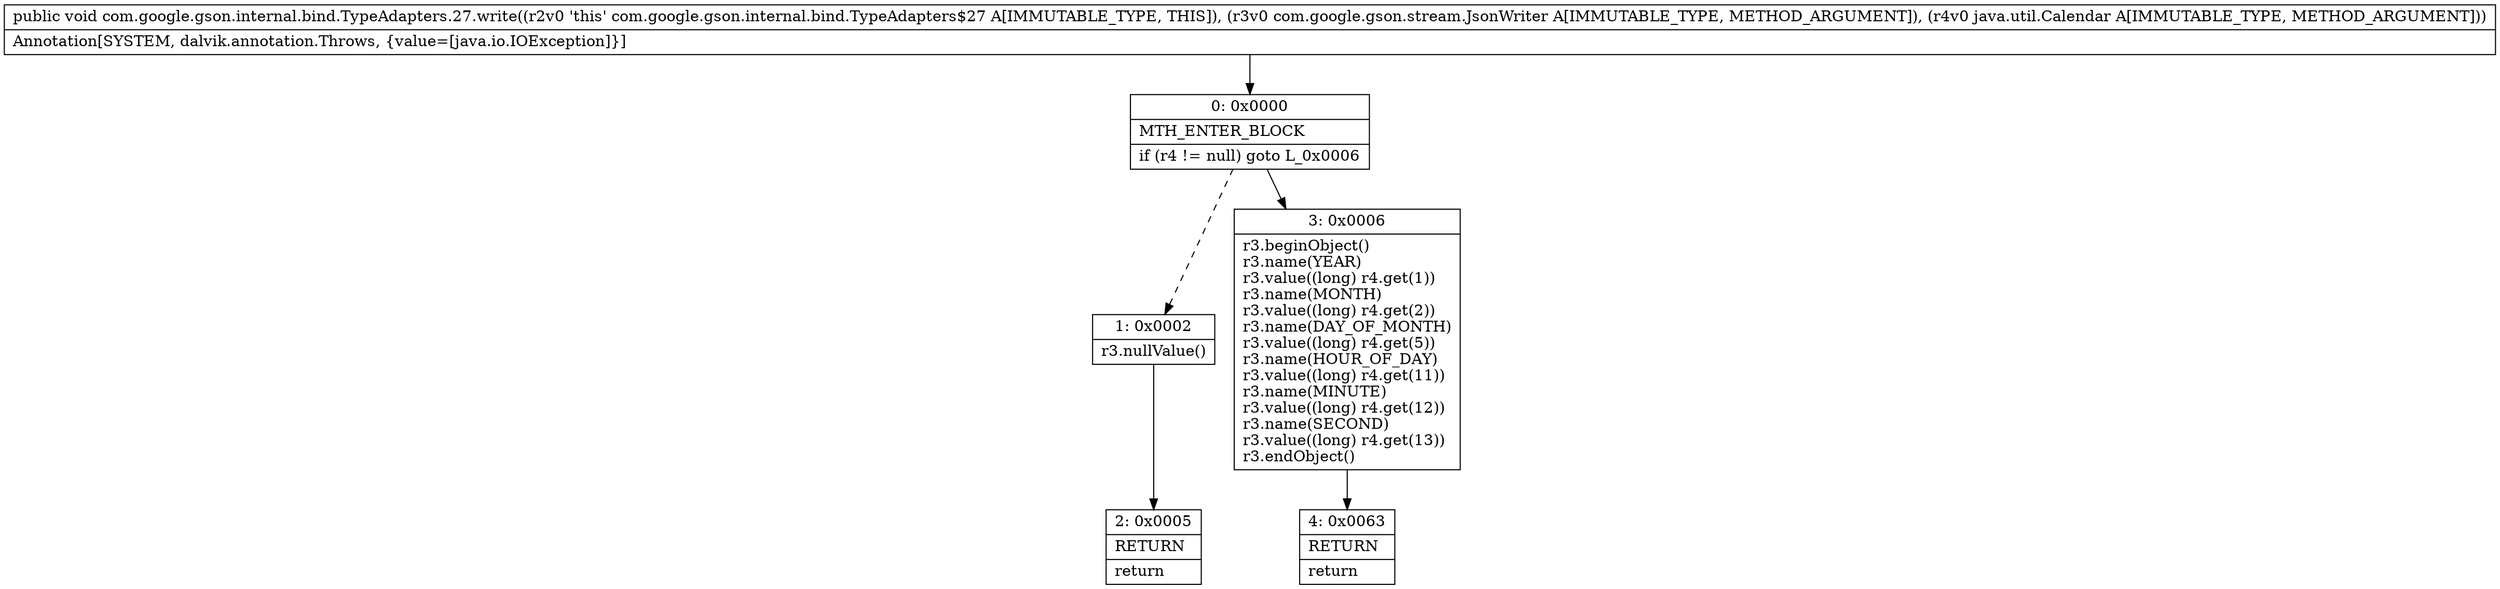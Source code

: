 digraph "CFG forcom.google.gson.internal.bind.TypeAdapters.27.write(Lcom\/google\/gson\/stream\/JsonWriter;Ljava\/util\/Calendar;)V" {
Node_0 [shape=record,label="{0\:\ 0x0000|MTH_ENTER_BLOCK\l|if (r4 != null) goto L_0x0006\l}"];
Node_1 [shape=record,label="{1\:\ 0x0002|r3.nullValue()\l}"];
Node_2 [shape=record,label="{2\:\ 0x0005|RETURN\l|return\l}"];
Node_3 [shape=record,label="{3\:\ 0x0006|r3.beginObject()\lr3.name(YEAR)\lr3.value((long) r4.get(1))\lr3.name(MONTH)\lr3.value((long) r4.get(2))\lr3.name(DAY_OF_MONTH)\lr3.value((long) r4.get(5))\lr3.name(HOUR_OF_DAY)\lr3.value((long) r4.get(11))\lr3.name(MINUTE)\lr3.value((long) r4.get(12))\lr3.name(SECOND)\lr3.value((long) r4.get(13))\lr3.endObject()\l}"];
Node_4 [shape=record,label="{4\:\ 0x0063|RETURN\l|return\l}"];
MethodNode[shape=record,label="{public void com.google.gson.internal.bind.TypeAdapters.27.write((r2v0 'this' com.google.gson.internal.bind.TypeAdapters$27 A[IMMUTABLE_TYPE, THIS]), (r3v0 com.google.gson.stream.JsonWriter A[IMMUTABLE_TYPE, METHOD_ARGUMENT]), (r4v0 java.util.Calendar A[IMMUTABLE_TYPE, METHOD_ARGUMENT]))  | Annotation[SYSTEM, dalvik.annotation.Throws, \{value=[java.io.IOException]\}]\l}"];
MethodNode -> Node_0;
Node_0 -> Node_1[style=dashed];
Node_0 -> Node_3;
Node_1 -> Node_2;
Node_3 -> Node_4;
}

